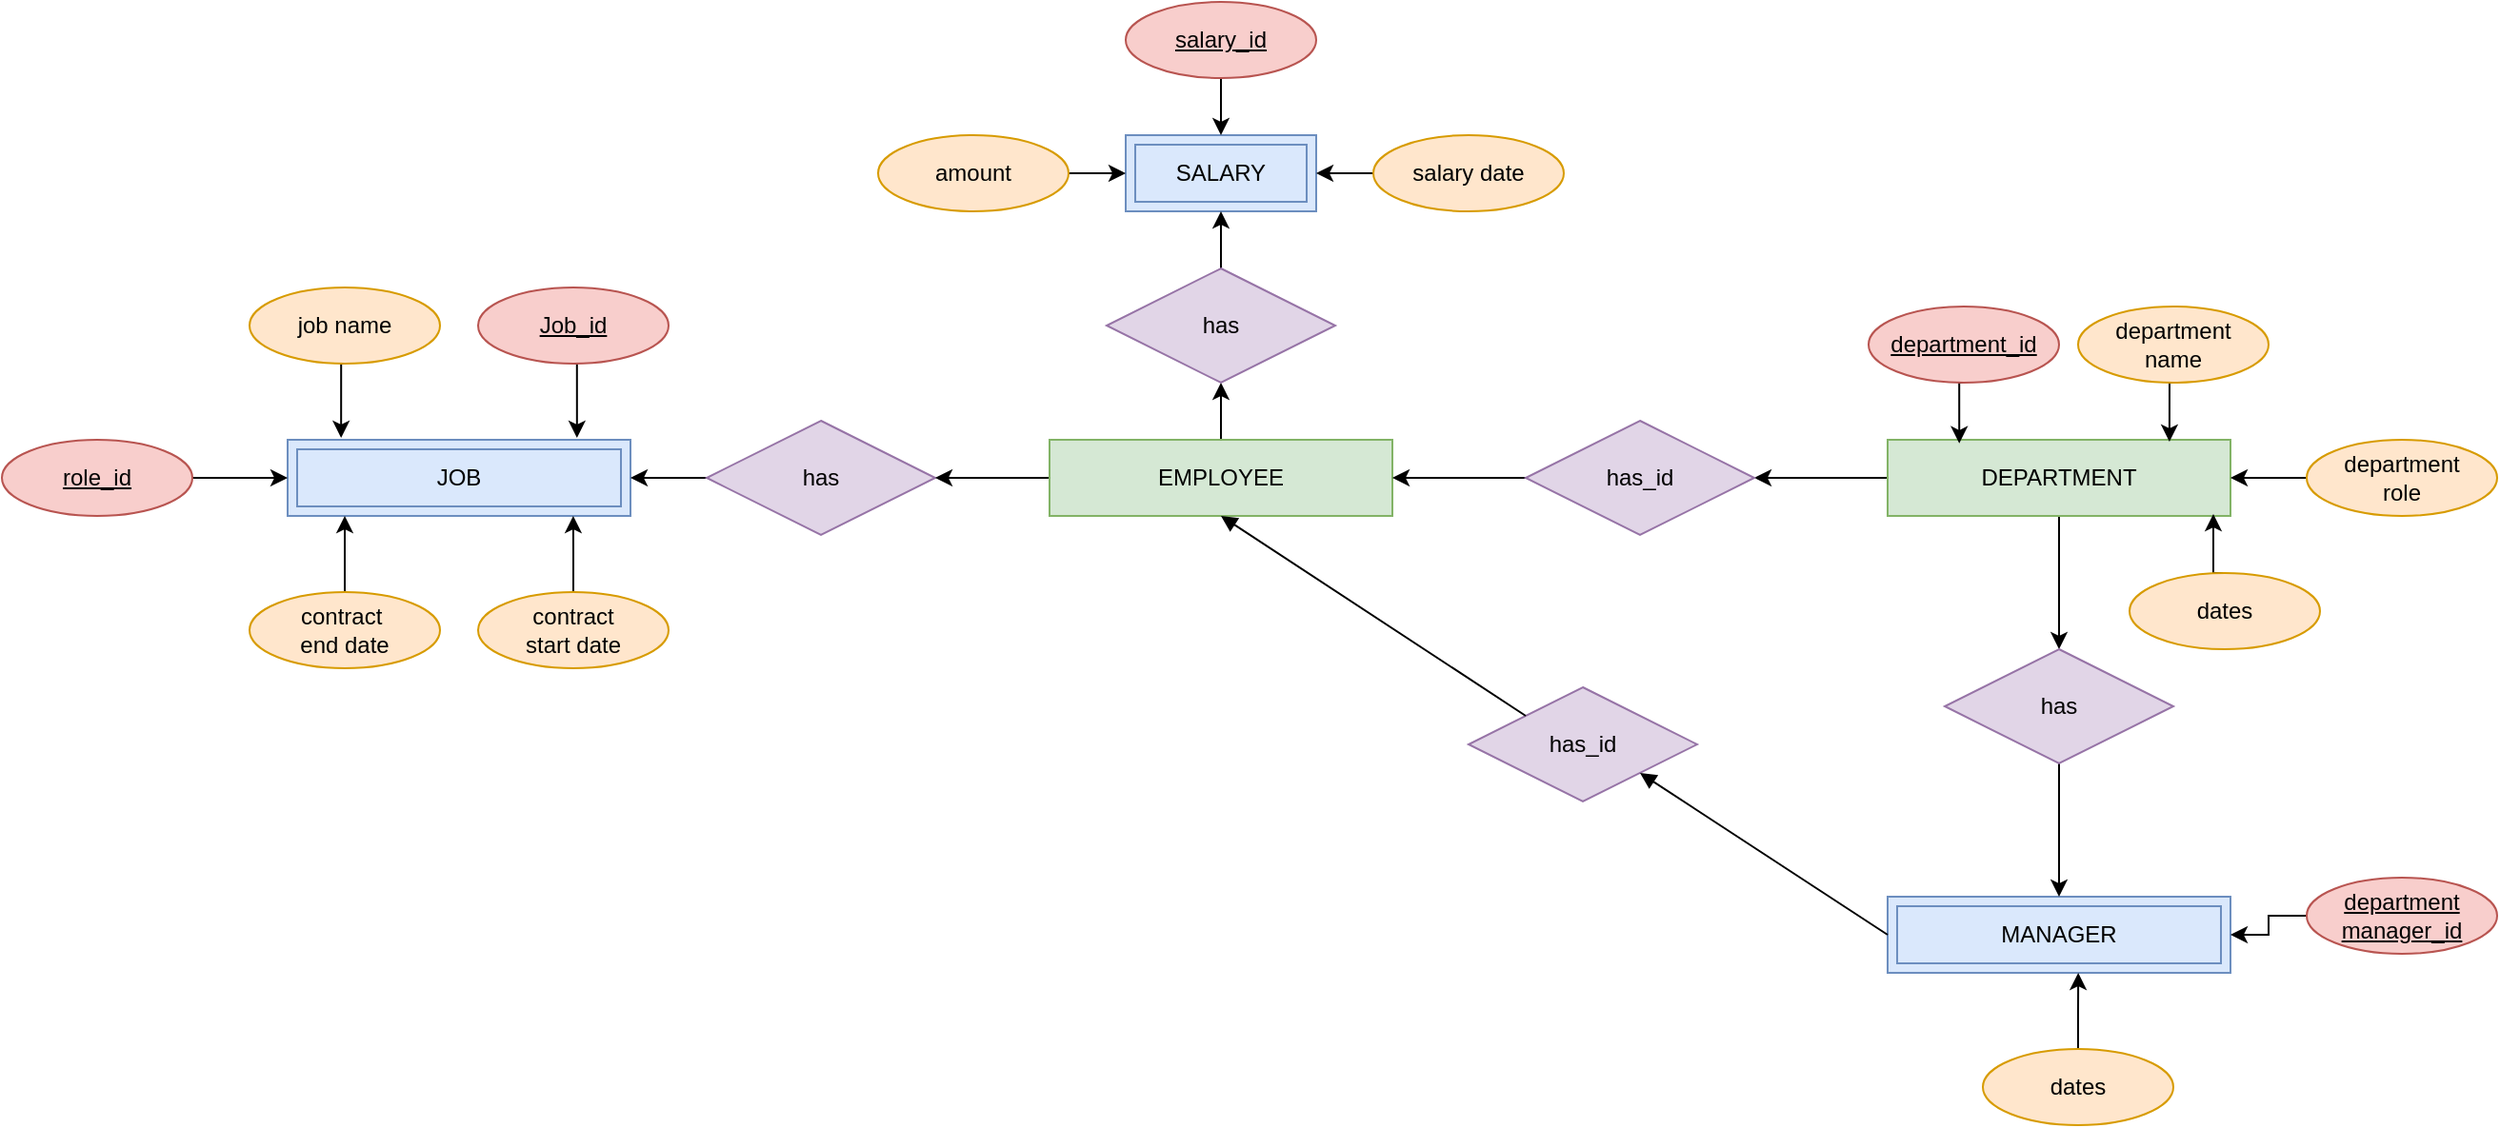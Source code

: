 <mxfile version="20.4.1" type="github">
  <diagram id="a1jlrUyvQiee5wPEz7qu" name="Página-1">
    <mxGraphModel dx="1652" dy="419" grid="1" gridSize="10" guides="1" tooltips="1" connect="1" arrows="1" fold="1" page="1" pageScale="1" pageWidth="827" pageHeight="1169" math="0" shadow="0">
      <root>
        <mxCell id="0" />
        <mxCell id="1" parent="0" />
        <mxCell id="xZns7bqVe53mELKIy0v8-18" value="JOB" style="shape=ext;margin=3;double=1;whiteSpace=wrap;html=1;align=center;fillColor=#dae8fc;strokeColor=#6c8ebf;" parent="1" vertex="1">
          <mxGeometry x="-140" y="240" width="180" height="40" as="geometry" />
        </mxCell>
        <mxCell id="xZns7bqVe53mELKIy0v8-112" style="edgeStyle=orthogonalEdgeStyle;rounded=0;orthogonalLoop=1;jettySize=auto;html=1;exitX=0;exitY=0.5;exitDx=0;exitDy=0;entryX=1;entryY=0.5;entryDx=0;entryDy=0;" parent="1" source="xZns7bqVe53mELKIy0v8-20" target="xZns7bqVe53mELKIy0v8-83" edge="1">
          <mxGeometry relative="1" as="geometry" />
        </mxCell>
        <mxCell id="38Oo1tCfk37XlHN-dZjR-8" style="edgeStyle=orthogonalEdgeStyle;rounded=0;orthogonalLoop=1;jettySize=auto;html=1;exitX=0.5;exitY=1;exitDx=0;exitDy=0;entryX=0.5;entryY=0;entryDx=0;entryDy=0;strokeColor=#000000;fontColor=#143642;fillColor=#FAE5C7;" parent="1" source="xZns7bqVe53mELKIy0v8-20" target="xZns7bqVe53mELKIy0v8-87" edge="1">
          <mxGeometry relative="1" as="geometry" />
        </mxCell>
        <mxCell id="xZns7bqVe53mELKIy0v8-20" value="DEPARTMENT" style="whiteSpace=wrap;html=1;align=center;fillColor=#d5e8d4;strokeColor=#82b366;" parent="1" vertex="1">
          <mxGeometry x="700" y="240" width="180" height="40" as="geometry" />
        </mxCell>
        <mxCell id="xZns7bqVe53mELKIy0v8-21" value="MANAGER" style="shape=ext;margin=3;double=1;whiteSpace=wrap;html=1;align=center;fillColor=#dae8fc;strokeColor=#6c8ebf;" parent="1" vertex="1">
          <mxGeometry x="700" y="480" width="180" height="40" as="geometry" />
        </mxCell>
        <mxCell id="xZns7bqVe53mELKIy0v8-22" value="SALARY" style="shape=ext;margin=3;double=1;whiteSpace=wrap;html=1;align=center;fillColor=#dae8fc;strokeColor=#6c8ebf;" parent="1" vertex="1">
          <mxGeometry x="300" y="80" width="100" height="40" as="geometry" />
        </mxCell>
        <mxCell id="xZns7bqVe53mELKIy0v8-101" style="edgeStyle=orthogonalEdgeStyle;rounded=0;orthogonalLoop=1;jettySize=auto;html=1;exitX=1;exitY=0.5;exitDx=0;exitDy=0;entryX=0;entryY=0.5;entryDx=0;entryDy=0;" parent="1" source="xZns7bqVe53mELKIy0v8-23" target="xZns7bqVe53mELKIy0v8-18" edge="1">
          <mxGeometry relative="1" as="geometry" />
        </mxCell>
        <mxCell id="xZns7bqVe53mELKIy0v8-23" value="role_id" style="ellipse;whiteSpace=wrap;html=1;align=center;fontStyle=4;fillColor=#f8cecc;strokeColor=#b85450;" parent="1" vertex="1">
          <mxGeometry x="-290" y="240" width="100" height="40" as="geometry" />
        </mxCell>
        <mxCell id="38Oo1tCfk37XlHN-dZjR-5" style="edgeStyle=orthogonalEdgeStyle;rounded=0;orthogonalLoop=1;jettySize=auto;html=1;exitX=0.5;exitY=1;exitDx=0;exitDy=0;entryX=0.844;entryY=-0.025;entryDx=0;entryDy=0;entryPerimeter=0;strokeColor=#000000;fontColor=#143642;fillColor=#FAE5C7;" parent="1" source="xZns7bqVe53mELKIy0v8-24" target="xZns7bqVe53mELKIy0v8-18" edge="1">
          <mxGeometry relative="1" as="geometry" />
        </mxCell>
        <mxCell id="xZns7bqVe53mELKIy0v8-24" value="Job_id" style="ellipse;whiteSpace=wrap;html=1;align=center;fontStyle=4;fillColor=#f8cecc;strokeColor=#b85450;" parent="1" vertex="1">
          <mxGeometry x="-40" y="160" width="100" height="40" as="geometry" />
        </mxCell>
        <mxCell id="38Oo1tCfk37XlHN-dZjR-6" style="edgeStyle=orthogonalEdgeStyle;rounded=0;orthogonalLoop=1;jettySize=auto;html=1;exitX=0.5;exitY=0;exitDx=0;exitDy=0;strokeColor=#000000;fontColor=#143642;fillColor=#FAE5C7;" parent="1" source="xZns7bqVe53mELKIy0v8-26" edge="1">
          <mxGeometry relative="1" as="geometry">
            <mxPoint x="-110" y="280" as="targetPoint" />
          </mxGeometry>
        </mxCell>
        <mxCell id="xZns7bqVe53mELKIy0v8-26" value="contract&amp;nbsp;&lt;br&gt;end date" style="ellipse;whiteSpace=wrap;html=1;align=center;fillColor=#ffe6cc;strokeColor=#d79b00;" parent="1" vertex="1">
          <mxGeometry x="-160" y="320" width="100" height="40" as="geometry" />
        </mxCell>
        <mxCell id="38Oo1tCfk37XlHN-dZjR-7" style="edgeStyle=orthogonalEdgeStyle;rounded=0;orthogonalLoop=1;jettySize=auto;html=1;exitX=0.5;exitY=0;exitDx=0;exitDy=0;entryX=0.833;entryY=1;entryDx=0;entryDy=0;entryPerimeter=0;strokeColor=#000000;fontColor=#143642;fillColor=#FAE5C7;" parent="1" source="xZns7bqVe53mELKIy0v8-27" target="xZns7bqVe53mELKIy0v8-18" edge="1">
          <mxGeometry relative="1" as="geometry" />
        </mxCell>
        <mxCell id="xZns7bqVe53mELKIy0v8-27" value="contract &lt;br&gt;start date" style="ellipse;whiteSpace=wrap;html=1;align=center;fillColor=#ffe6cc;strokeColor=#d79b00;" parent="1" vertex="1">
          <mxGeometry x="-40" y="320" width="100" height="40" as="geometry" />
        </mxCell>
        <mxCell id="38Oo1tCfk37XlHN-dZjR-4" style="edgeStyle=orthogonalEdgeStyle;rounded=0;orthogonalLoop=1;jettySize=auto;html=1;exitX=0.5;exitY=1;exitDx=0;exitDy=0;entryX=0.156;entryY=-0.025;entryDx=0;entryDy=0;entryPerimeter=0;strokeColor=#000000;fontColor=#143642;fillColor=#FAE5C7;" parent="1" source="xZns7bqVe53mELKIy0v8-28" target="xZns7bqVe53mELKIy0v8-18" edge="1">
          <mxGeometry relative="1" as="geometry" />
        </mxCell>
        <mxCell id="xZns7bqVe53mELKIy0v8-28" value="job name" style="ellipse;whiteSpace=wrap;html=1;align=center;fillColor=#ffe6cc;strokeColor=#d79b00;" parent="1" vertex="1">
          <mxGeometry x="-160" y="160" width="100" height="40" as="geometry" />
        </mxCell>
        <mxCell id="xZns7bqVe53mELKIy0v8-106" style="edgeStyle=orthogonalEdgeStyle;rounded=0;orthogonalLoop=1;jettySize=auto;html=1;exitX=0;exitY=0.5;exitDx=0;exitDy=0;" parent="1" source="xZns7bqVe53mELKIy0v8-59" target="xZns7bqVe53mELKIy0v8-18" edge="1">
          <mxGeometry relative="1" as="geometry" />
        </mxCell>
        <mxCell id="xZns7bqVe53mELKIy0v8-59" value="has" style="shape=rhombus;perimeter=rhombusPerimeter;whiteSpace=wrap;html=1;align=center;fillColor=#e1d5e7;strokeColor=#9673a6;" parent="1" vertex="1">
          <mxGeometry x="80" y="230" width="120" height="60" as="geometry" />
        </mxCell>
        <mxCell id="xZns7bqVe53mELKIy0v8-105" style="edgeStyle=orthogonalEdgeStyle;rounded=0;orthogonalLoop=1;jettySize=auto;html=1;exitX=0;exitY=0.5;exitDx=0;exitDy=0;" parent="1" source="xZns7bqVe53mELKIy0v8-69" target="xZns7bqVe53mELKIy0v8-59" edge="1">
          <mxGeometry relative="1" as="geometry" />
        </mxCell>
        <mxCell id="xZns7bqVe53mELKIy0v8-107" style="edgeStyle=orthogonalEdgeStyle;rounded=0;orthogonalLoop=1;jettySize=auto;html=1;exitX=0.5;exitY=0;exitDx=0;exitDy=0;entryX=0.5;entryY=1;entryDx=0;entryDy=0;" parent="1" source="xZns7bqVe53mELKIy0v8-69" target="xZns7bqVe53mELKIy0v8-79" edge="1">
          <mxGeometry relative="1" as="geometry" />
        </mxCell>
        <mxCell id="xZns7bqVe53mELKIy0v8-69" value="EMPLOYEE" style="whiteSpace=wrap;html=1;align=center;fillColor=#d5e8d4;strokeColor=#82b366;" parent="1" vertex="1">
          <mxGeometry x="260" y="240" width="180" height="40" as="geometry" />
        </mxCell>
        <mxCell id="xZns7bqVe53mELKIy0v8-108" style="edgeStyle=orthogonalEdgeStyle;rounded=0;orthogonalLoop=1;jettySize=auto;html=1;exitX=0.5;exitY=0;exitDx=0;exitDy=0;entryX=0.5;entryY=1;entryDx=0;entryDy=0;" parent="1" source="xZns7bqVe53mELKIy0v8-79" target="xZns7bqVe53mELKIy0v8-22" edge="1">
          <mxGeometry relative="1" as="geometry" />
        </mxCell>
        <mxCell id="xZns7bqVe53mELKIy0v8-79" value="has" style="shape=rhombus;perimeter=rhombusPerimeter;whiteSpace=wrap;html=1;align=center;fillColor=#e1d5e7;strokeColor=#9673a6;" parent="1" vertex="1">
          <mxGeometry x="290" y="150" width="120" height="60" as="geometry" />
        </mxCell>
        <mxCell id="xZns7bqVe53mELKIy0v8-110" style="edgeStyle=orthogonalEdgeStyle;rounded=0;orthogonalLoop=1;jettySize=auto;html=1;exitX=0.5;exitY=1;exitDx=0;exitDy=0;entryX=0.5;entryY=0;entryDx=0;entryDy=0;" parent="1" source="xZns7bqVe53mELKIy0v8-80" target="xZns7bqVe53mELKIy0v8-22" edge="1">
          <mxGeometry relative="1" as="geometry" />
        </mxCell>
        <mxCell id="xZns7bqVe53mELKIy0v8-80" value="salary_id" style="ellipse;whiteSpace=wrap;html=1;align=center;fontStyle=4;fillColor=#f8cecc;strokeColor=#b85450;" parent="1" vertex="1">
          <mxGeometry x="300" y="10" width="100" height="40" as="geometry" />
        </mxCell>
        <mxCell id="xZns7bqVe53mELKIy0v8-109" style="edgeStyle=orthogonalEdgeStyle;rounded=0;orthogonalLoop=1;jettySize=auto;html=1;exitX=1;exitY=0.5;exitDx=0;exitDy=0;" parent="1" source="xZns7bqVe53mELKIy0v8-81" target="xZns7bqVe53mELKIy0v8-22" edge="1">
          <mxGeometry relative="1" as="geometry" />
        </mxCell>
        <mxCell id="xZns7bqVe53mELKIy0v8-81" value="amount" style="ellipse;whiteSpace=wrap;html=1;align=center;fillColor=#ffe6cc;strokeColor=#d79b00;" parent="1" vertex="1">
          <mxGeometry x="170" y="80" width="100" height="40" as="geometry" />
        </mxCell>
        <mxCell id="xZns7bqVe53mELKIy0v8-111" style="edgeStyle=orthogonalEdgeStyle;rounded=0;orthogonalLoop=1;jettySize=auto;html=1;exitX=0;exitY=0.5;exitDx=0;exitDy=0;" parent="1" source="xZns7bqVe53mELKIy0v8-82" target="xZns7bqVe53mELKIy0v8-22" edge="1">
          <mxGeometry relative="1" as="geometry" />
        </mxCell>
        <mxCell id="xZns7bqVe53mELKIy0v8-82" value="salary date" style="ellipse;whiteSpace=wrap;html=1;align=center;fillColor=#ffe6cc;strokeColor=#d79b00;" parent="1" vertex="1">
          <mxGeometry x="430" y="80" width="100" height="40" as="geometry" />
        </mxCell>
        <mxCell id="xZns7bqVe53mELKIy0v8-113" style="edgeStyle=orthogonalEdgeStyle;rounded=0;orthogonalLoop=1;jettySize=auto;html=1;exitX=0;exitY=0.5;exitDx=0;exitDy=0;" parent="1" source="xZns7bqVe53mELKIy0v8-83" target="xZns7bqVe53mELKIy0v8-69" edge="1">
          <mxGeometry relative="1" as="geometry" />
        </mxCell>
        <mxCell id="xZns7bqVe53mELKIy0v8-83" value="has_id" style="shape=rhombus;perimeter=rhombusPerimeter;whiteSpace=wrap;html=1;align=center;fillColor=#e1d5e7;strokeColor=#9673a6;" parent="1" vertex="1">
          <mxGeometry x="510" y="230" width="120" height="60" as="geometry" />
        </mxCell>
        <mxCell id="4o2Cmj5qqEFaUIpNqSbj-4" style="edgeStyle=orthogonalEdgeStyle;rounded=0;orthogonalLoop=1;jettySize=auto;html=1;exitX=0.5;exitY=1;exitDx=0;exitDy=0;entryX=0.209;entryY=0.047;entryDx=0;entryDy=0;entryPerimeter=0;strokeColor=#000000;fontColor=#143642;fillColor=#FAE5C7;" edge="1" parent="1" source="xZns7bqVe53mELKIy0v8-85" target="xZns7bqVe53mELKIy0v8-20">
          <mxGeometry relative="1" as="geometry" />
        </mxCell>
        <mxCell id="xZns7bqVe53mELKIy0v8-85" value="department_id" style="ellipse;whiteSpace=wrap;html=1;align=center;fontStyle=4;fillColor=#f8cecc;strokeColor=#b85450;" parent="1" vertex="1">
          <mxGeometry x="690" y="170" width="100" height="40" as="geometry" />
        </mxCell>
        <mxCell id="xZns7bqVe53mELKIy0v8-115" style="edgeStyle=orthogonalEdgeStyle;rounded=0;orthogonalLoop=1;jettySize=auto;html=1;exitX=0;exitY=0.5;exitDx=0;exitDy=0;entryX=1;entryY=0.5;entryDx=0;entryDy=0;" parent="1" source="xZns7bqVe53mELKIy0v8-86" target="xZns7bqVe53mELKIy0v8-20" edge="1">
          <mxGeometry relative="1" as="geometry" />
        </mxCell>
        <mxCell id="xZns7bqVe53mELKIy0v8-86" value="department&lt;br&gt;role" style="ellipse;whiteSpace=wrap;html=1;align=center;fillColor=#ffe6cc;strokeColor=#d79b00;" parent="1" vertex="1">
          <mxGeometry x="920" y="240" width="100" height="40" as="geometry" />
        </mxCell>
        <mxCell id="38Oo1tCfk37XlHN-dZjR-9" style="edgeStyle=orthogonalEdgeStyle;rounded=0;orthogonalLoop=1;jettySize=auto;html=1;exitX=0.5;exitY=1;exitDx=0;exitDy=0;entryX=0.5;entryY=0;entryDx=0;entryDy=0;strokeColor=#000000;fontColor=#143642;fillColor=#FAE5C7;" parent="1" source="xZns7bqVe53mELKIy0v8-87" target="xZns7bqVe53mELKIy0v8-21" edge="1">
          <mxGeometry relative="1" as="geometry" />
        </mxCell>
        <mxCell id="xZns7bqVe53mELKIy0v8-87" value="has" style="shape=rhombus;perimeter=rhombusPerimeter;whiteSpace=wrap;html=1;align=center;fillColor=#e1d5e7;strokeColor=#9673a6;" parent="1" vertex="1">
          <mxGeometry x="730" y="350" width="120" height="60" as="geometry" />
        </mxCell>
        <mxCell id="xZns7bqVe53mELKIy0v8-88" value="has_id" style="shape=rhombus;perimeter=rhombusPerimeter;whiteSpace=wrap;html=1;align=center;fillColor=#e1d5e7;strokeColor=#9673a6;" parent="1" vertex="1">
          <mxGeometry x="480" y="370" width="120" height="60" as="geometry" />
        </mxCell>
        <mxCell id="xZns7bqVe53mELKIy0v8-121" style="edgeStyle=orthogonalEdgeStyle;rounded=0;orthogonalLoop=1;jettySize=auto;html=1;exitX=0.5;exitY=1;exitDx=0;exitDy=0;entryX=0.822;entryY=0.025;entryDx=0;entryDy=0;entryPerimeter=0;" parent="1" source="xZns7bqVe53mELKIy0v8-116" target="xZns7bqVe53mELKIy0v8-20" edge="1">
          <mxGeometry relative="1" as="geometry" />
        </mxCell>
        <mxCell id="xZns7bqVe53mELKIy0v8-116" value="department &lt;br&gt;name" style="ellipse;whiteSpace=wrap;html=1;align=center;fillColor=#ffe6cc;strokeColor=#d79b00;" parent="1" vertex="1">
          <mxGeometry x="800" y="170" width="100" height="40" as="geometry" />
        </mxCell>
        <mxCell id="xZns7bqVe53mELKIy0v8-123" style="edgeStyle=orthogonalEdgeStyle;rounded=0;orthogonalLoop=1;jettySize=auto;html=1;exitX=0.5;exitY=0;exitDx=0;exitDy=0;entryX=0.95;entryY=0.975;entryDx=0;entryDy=0;entryPerimeter=0;" parent="1" source="xZns7bqVe53mELKIy0v8-122" target="xZns7bqVe53mELKIy0v8-20" edge="1">
          <mxGeometry relative="1" as="geometry" />
        </mxCell>
        <mxCell id="xZns7bqVe53mELKIy0v8-122" value="dates" style="ellipse;whiteSpace=wrap;html=1;align=center;fillColor=#ffe6cc;strokeColor=#d79b00;" parent="1" vertex="1">
          <mxGeometry x="827" y="310" width="100" height="40" as="geometry" />
        </mxCell>
        <mxCell id="38Oo1tCfk37XlHN-dZjR-11" style="edgeStyle=orthogonalEdgeStyle;rounded=0;orthogonalLoop=1;jettySize=auto;html=1;exitX=0;exitY=0.5;exitDx=0;exitDy=0;entryX=1;entryY=0.5;entryDx=0;entryDy=0;strokeColor=#000000;fontColor=#143642;fillColor=#FAE5C7;" parent="1" source="38Oo1tCfk37XlHN-dZjR-10" target="xZns7bqVe53mELKIy0v8-21" edge="1">
          <mxGeometry relative="1" as="geometry" />
        </mxCell>
        <mxCell id="38Oo1tCfk37XlHN-dZjR-10" value="department&lt;br&gt;manager_id" style="ellipse;whiteSpace=wrap;html=1;align=center;fontStyle=4;fillColor=#f8cecc;strokeColor=#b85450;" parent="1" vertex="1">
          <mxGeometry x="920" y="470" width="100" height="40" as="geometry" />
        </mxCell>
        <mxCell id="38Oo1tCfk37XlHN-dZjR-14" style="edgeStyle=orthogonalEdgeStyle;rounded=0;orthogonalLoop=1;jettySize=auto;html=1;exitX=0.5;exitY=0;exitDx=0;exitDy=0;entryX=0.556;entryY=1;entryDx=0;entryDy=0;entryPerimeter=0;strokeColor=#000000;fontColor=#143642;fillColor=#FAE5C7;" parent="1" source="38Oo1tCfk37XlHN-dZjR-12" target="xZns7bqVe53mELKIy0v8-21" edge="1">
          <mxGeometry relative="1" as="geometry" />
        </mxCell>
        <mxCell id="38Oo1tCfk37XlHN-dZjR-12" value="dates" style="ellipse;whiteSpace=wrap;html=1;align=center;fillColor=#ffe6cc;strokeColor=#d79b00;" parent="1" vertex="1">
          <mxGeometry x="750" y="560" width="100" height="40" as="geometry" />
        </mxCell>
        <mxCell id="4o2Cmj5qqEFaUIpNqSbj-2" value="" style="html=1;verticalAlign=bottom;endArrow=block;rounded=0;strokeColor=#000000;fontColor=#143642;fillColor=#FAE5C7;exitX=0;exitY=0.5;exitDx=0;exitDy=0;entryX=1;entryY=1;entryDx=0;entryDy=0;" edge="1" parent="1" source="xZns7bqVe53mELKIy0v8-21" target="xZns7bqVe53mELKIy0v8-88">
          <mxGeometry width="80" relative="1" as="geometry">
            <mxPoint x="560" y="480" as="sourcePoint" />
            <mxPoint x="640" y="480" as="targetPoint" />
          </mxGeometry>
        </mxCell>
        <mxCell id="4o2Cmj5qqEFaUIpNqSbj-3" value="" style="html=1;verticalAlign=bottom;endArrow=block;rounded=0;strokeColor=#000000;fontColor=#143642;fillColor=#FAE5C7;exitX=0;exitY=0;exitDx=0;exitDy=0;entryX=0.5;entryY=1;entryDx=0;entryDy=0;" edge="1" parent="1" source="xZns7bqVe53mELKIy0v8-88" target="xZns7bqVe53mELKIy0v8-69">
          <mxGeometry width="80" relative="1" as="geometry">
            <mxPoint x="560" y="480" as="sourcePoint" />
            <mxPoint x="640" y="480" as="targetPoint" />
          </mxGeometry>
        </mxCell>
      </root>
    </mxGraphModel>
  </diagram>
</mxfile>
